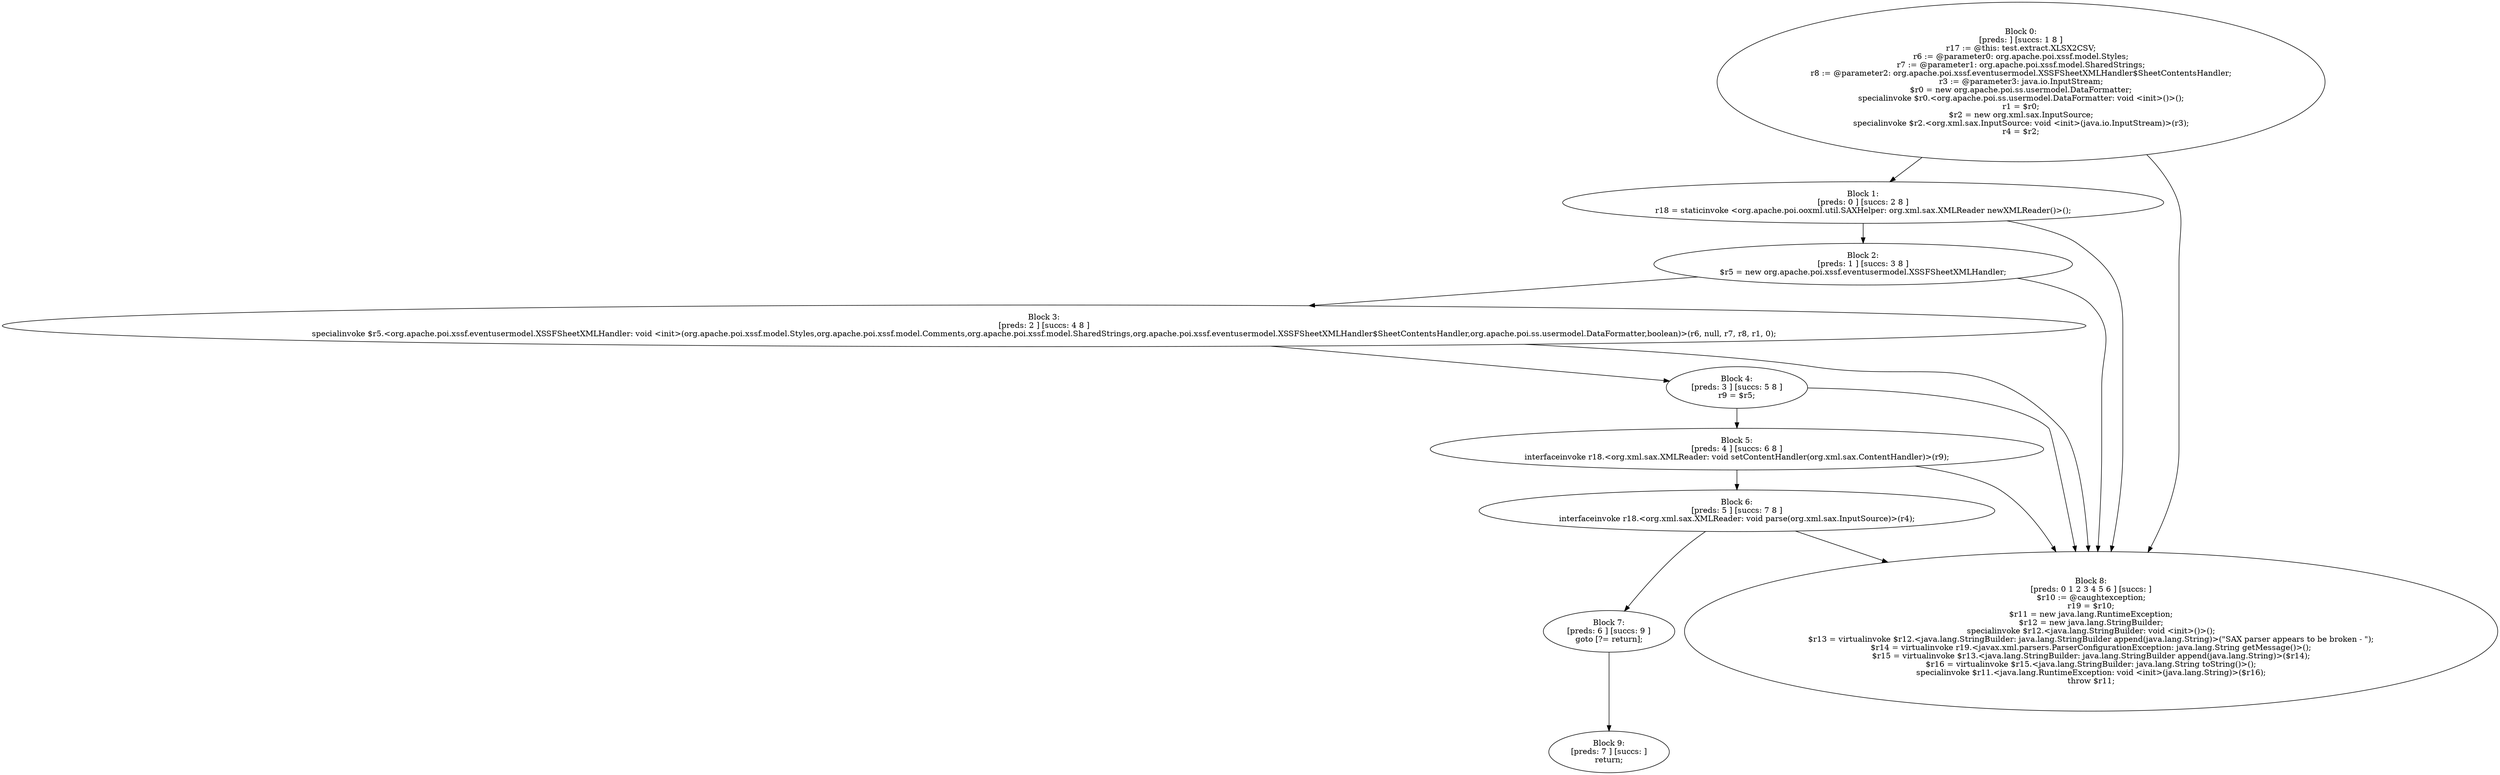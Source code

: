digraph "unitGraph" {
    "Block 0:
[preds: ] [succs: 1 8 ]
r17 := @this: test.extract.XLSX2CSV;
r6 := @parameter0: org.apache.poi.xssf.model.Styles;
r7 := @parameter1: org.apache.poi.xssf.model.SharedStrings;
r8 := @parameter2: org.apache.poi.xssf.eventusermodel.XSSFSheetXMLHandler$SheetContentsHandler;
r3 := @parameter3: java.io.InputStream;
$r0 = new org.apache.poi.ss.usermodel.DataFormatter;
specialinvoke $r0.<org.apache.poi.ss.usermodel.DataFormatter: void <init>()>();
r1 = $r0;
$r2 = new org.xml.sax.InputSource;
specialinvoke $r2.<org.xml.sax.InputSource: void <init>(java.io.InputStream)>(r3);
r4 = $r2;
"
    "Block 1:
[preds: 0 ] [succs: 2 8 ]
r18 = staticinvoke <org.apache.poi.ooxml.util.SAXHelper: org.xml.sax.XMLReader newXMLReader()>();
"
    "Block 2:
[preds: 1 ] [succs: 3 8 ]
$r5 = new org.apache.poi.xssf.eventusermodel.XSSFSheetXMLHandler;
"
    "Block 3:
[preds: 2 ] [succs: 4 8 ]
specialinvoke $r5.<org.apache.poi.xssf.eventusermodel.XSSFSheetXMLHandler: void <init>(org.apache.poi.xssf.model.Styles,org.apache.poi.xssf.model.Comments,org.apache.poi.xssf.model.SharedStrings,org.apache.poi.xssf.eventusermodel.XSSFSheetXMLHandler$SheetContentsHandler,org.apache.poi.ss.usermodel.DataFormatter,boolean)>(r6, null, r7, r8, r1, 0);
"
    "Block 4:
[preds: 3 ] [succs: 5 8 ]
r9 = $r5;
"
    "Block 5:
[preds: 4 ] [succs: 6 8 ]
interfaceinvoke r18.<org.xml.sax.XMLReader: void setContentHandler(org.xml.sax.ContentHandler)>(r9);
"
    "Block 6:
[preds: 5 ] [succs: 7 8 ]
interfaceinvoke r18.<org.xml.sax.XMLReader: void parse(org.xml.sax.InputSource)>(r4);
"
    "Block 7:
[preds: 6 ] [succs: 9 ]
goto [?= return];
"
    "Block 8:
[preds: 0 1 2 3 4 5 6 ] [succs: ]
$r10 := @caughtexception;
r19 = $r10;
$r11 = new java.lang.RuntimeException;
$r12 = new java.lang.StringBuilder;
specialinvoke $r12.<java.lang.StringBuilder: void <init>()>();
$r13 = virtualinvoke $r12.<java.lang.StringBuilder: java.lang.StringBuilder append(java.lang.String)>(\"SAX parser appears to be broken - \");
$r14 = virtualinvoke r19.<javax.xml.parsers.ParserConfigurationException: java.lang.String getMessage()>();
$r15 = virtualinvoke $r13.<java.lang.StringBuilder: java.lang.StringBuilder append(java.lang.String)>($r14);
$r16 = virtualinvoke $r15.<java.lang.StringBuilder: java.lang.String toString()>();
specialinvoke $r11.<java.lang.RuntimeException: void <init>(java.lang.String)>($r16);
throw $r11;
"
    "Block 9:
[preds: 7 ] [succs: ]
return;
"
    "Block 0:
[preds: ] [succs: 1 8 ]
r17 := @this: test.extract.XLSX2CSV;
r6 := @parameter0: org.apache.poi.xssf.model.Styles;
r7 := @parameter1: org.apache.poi.xssf.model.SharedStrings;
r8 := @parameter2: org.apache.poi.xssf.eventusermodel.XSSFSheetXMLHandler$SheetContentsHandler;
r3 := @parameter3: java.io.InputStream;
$r0 = new org.apache.poi.ss.usermodel.DataFormatter;
specialinvoke $r0.<org.apache.poi.ss.usermodel.DataFormatter: void <init>()>();
r1 = $r0;
$r2 = new org.xml.sax.InputSource;
specialinvoke $r2.<org.xml.sax.InputSource: void <init>(java.io.InputStream)>(r3);
r4 = $r2;
"->"Block 1:
[preds: 0 ] [succs: 2 8 ]
r18 = staticinvoke <org.apache.poi.ooxml.util.SAXHelper: org.xml.sax.XMLReader newXMLReader()>();
";
    "Block 0:
[preds: ] [succs: 1 8 ]
r17 := @this: test.extract.XLSX2CSV;
r6 := @parameter0: org.apache.poi.xssf.model.Styles;
r7 := @parameter1: org.apache.poi.xssf.model.SharedStrings;
r8 := @parameter2: org.apache.poi.xssf.eventusermodel.XSSFSheetXMLHandler$SheetContentsHandler;
r3 := @parameter3: java.io.InputStream;
$r0 = new org.apache.poi.ss.usermodel.DataFormatter;
specialinvoke $r0.<org.apache.poi.ss.usermodel.DataFormatter: void <init>()>();
r1 = $r0;
$r2 = new org.xml.sax.InputSource;
specialinvoke $r2.<org.xml.sax.InputSource: void <init>(java.io.InputStream)>(r3);
r4 = $r2;
"->"Block 8:
[preds: 0 1 2 3 4 5 6 ] [succs: ]
$r10 := @caughtexception;
r19 = $r10;
$r11 = new java.lang.RuntimeException;
$r12 = new java.lang.StringBuilder;
specialinvoke $r12.<java.lang.StringBuilder: void <init>()>();
$r13 = virtualinvoke $r12.<java.lang.StringBuilder: java.lang.StringBuilder append(java.lang.String)>(\"SAX parser appears to be broken - \");
$r14 = virtualinvoke r19.<javax.xml.parsers.ParserConfigurationException: java.lang.String getMessage()>();
$r15 = virtualinvoke $r13.<java.lang.StringBuilder: java.lang.StringBuilder append(java.lang.String)>($r14);
$r16 = virtualinvoke $r15.<java.lang.StringBuilder: java.lang.String toString()>();
specialinvoke $r11.<java.lang.RuntimeException: void <init>(java.lang.String)>($r16);
throw $r11;
";
    "Block 1:
[preds: 0 ] [succs: 2 8 ]
r18 = staticinvoke <org.apache.poi.ooxml.util.SAXHelper: org.xml.sax.XMLReader newXMLReader()>();
"->"Block 2:
[preds: 1 ] [succs: 3 8 ]
$r5 = new org.apache.poi.xssf.eventusermodel.XSSFSheetXMLHandler;
";
    "Block 1:
[preds: 0 ] [succs: 2 8 ]
r18 = staticinvoke <org.apache.poi.ooxml.util.SAXHelper: org.xml.sax.XMLReader newXMLReader()>();
"->"Block 8:
[preds: 0 1 2 3 4 5 6 ] [succs: ]
$r10 := @caughtexception;
r19 = $r10;
$r11 = new java.lang.RuntimeException;
$r12 = new java.lang.StringBuilder;
specialinvoke $r12.<java.lang.StringBuilder: void <init>()>();
$r13 = virtualinvoke $r12.<java.lang.StringBuilder: java.lang.StringBuilder append(java.lang.String)>(\"SAX parser appears to be broken - \");
$r14 = virtualinvoke r19.<javax.xml.parsers.ParserConfigurationException: java.lang.String getMessage()>();
$r15 = virtualinvoke $r13.<java.lang.StringBuilder: java.lang.StringBuilder append(java.lang.String)>($r14);
$r16 = virtualinvoke $r15.<java.lang.StringBuilder: java.lang.String toString()>();
specialinvoke $r11.<java.lang.RuntimeException: void <init>(java.lang.String)>($r16);
throw $r11;
";
    "Block 2:
[preds: 1 ] [succs: 3 8 ]
$r5 = new org.apache.poi.xssf.eventusermodel.XSSFSheetXMLHandler;
"->"Block 3:
[preds: 2 ] [succs: 4 8 ]
specialinvoke $r5.<org.apache.poi.xssf.eventusermodel.XSSFSheetXMLHandler: void <init>(org.apache.poi.xssf.model.Styles,org.apache.poi.xssf.model.Comments,org.apache.poi.xssf.model.SharedStrings,org.apache.poi.xssf.eventusermodel.XSSFSheetXMLHandler$SheetContentsHandler,org.apache.poi.ss.usermodel.DataFormatter,boolean)>(r6, null, r7, r8, r1, 0);
";
    "Block 2:
[preds: 1 ] [succs: 3 8 ]
$r5 = new org.apache.poi.xssf.eventusermodel.XSSFSheetXMLHandler;
"->"Block 8:
[preds: 0 1 2 3 4 5 6 ] [succs: ]
$r10 := @caughtexception;
r19 = $r10;
$r11 = new java.lang.RuntimeException;
$r12 = new java.lang.StringBuilder;
specialinvoke $r12.<java.lang.StringBuilder: void <init>()>();
$r13 = virtualinvoke $r12.<java.lang.StringBuilder: java.lang.StringBuilder append(java.lang.String)>(\"SAX parser appears to be broken - \");
$r14 = virtualinvoke r19.<javax.xml.parsers.ParserConfigurationException: java.lang.String getMessage()>();
$r15 = virtualinvoke $r13.<java.lang.StringBuilder: java.lang.StringBuilder append(java.lang.String)>($r14);
$r16 = virtualinvoke $r15.<java.lang.StringBuilder: java.lang.String toString()>();
specialinvoke $r11.<java.lang.RuntimeException: void <init>(java.lang.String)>($r16);
throw $r11;
";
    "Block 3:
[preds: 2 ] [succs: 4 8 ]
specialinvoke $r5.<org.apache.poi.xssf.eventusermodel.XSSFSheetXMLHandler: void <init>(org.apache.poi.xssf.model.Styles,org.apache.poi.xssf.model.Comments,org.apache.poi.xssf.model.SharedStrings,org.apache.poi.xssf.eventusermodel.XSSFSheetXMLHandler$SheetContentsHandler,org.apache.poi.ss.usermodel.DataFormatter,boolean)>(r6, null, r7, r8, r1, 0);
"->"Block 4:
[preds: 3 ] [succs: 5 8 ]
r9 = $r5;
";
    "Block 3:
[preds: 2 ] [succs: 4 8 ]
specialinvoke $r5.<org.apache.poi.xssf.eventusermodel.XSSFSheetXMLHandler: void <init>(org.apache.poi.xssf.model.Styles,org.apache.poi.xssf.model.Comments,org.apache.poi.xssf.model.SharedStrings,org.apache.poi.xssf.eventusermodel.XSSFSheetXMLHandler$SheetContentsHandler,org.apache.poi.ss.usermodel.DataFormatter,boolean)>(r6, null, r7, r8, r1, 0);
"->"Block 8:
[preds: 0 1 2 3 4 5 6 ] [succs: ]
$r10 := @caughtexception;
r19 = $r10;
$r11 = new java.lang.RuntimeException;
$r12 = new java.lang.StringBuilder;
specialinvoke $r12.<java.lang.StringBuilder: void <init>()>();
$r13 = virtualinvoke $r12.<java.lang.StringBuilder: java.lang.StringBuilder append(java.lang.String)>(\"SAX parser appears to be broken - \");
$r14 = virtualinvoke r19.<javax.xml.parsers.ParserConfigurationException: java.lang.String getMessage()>();
$r15 = virtualinvoke $r13.<java.lang.StringBuilder: java.lang.StringBuilder append(java.lang.String)>($r14);
$r16 = virtualinvoke $r15.<java.lang.StringBuilder: java.lang.String toString()>();
specialinvoke $r11.<java.lang.RuntimeException: void <init>(java.lang.String)>($r16);
throw $r11;
";
    "Block 4:
[preds: 3 ] [succs: 5 8 ]
r9 = $r5;
"->"Block 5:
[preds: 4 ] [succs: 6 8 ]
interfaceinvoke r18.<org.xml.sax.XMLReader: void setContentHandler(org.xml.sax.ContentHandler)>(r9);
";
    "Block 4:
[preds: 3 ] [succs: 5 8 ]
r9 = $r5;
"->"Block 8:
[preds: 0 1 2 3 4 5 6 ] [succs: ]
$r10 := @caughtexception;
r19 = $r10;
$r11 = new java.lang.RuntimeException;
$r12 = new java.lang.StringBuilder;
specialinvoke $r12.<java.lang.StringBuilder: void <init>()>();
$r13 = virtualinvoke $r12.<java.lang.StringBuilder: java.lang.StringBuilder append(java.lang.String)>(\"SAX parser appears to be broken - \");
$r14 = virtualinvoke r19.<javax.xml.parsers.ParserConfigurationException: java.lang.String getMessage()>();
$r15 = virtualinvoke $r13.<java.lang.StringBuilder: java.lang.StringBuilder append(java.lang.String)>($r14);
$r16 = virtualinvoke $r15.<java.lang.StringBuilder: java.lang.String toString()>();
specialinvoke $r11.<java.lang.RuntimeException: void <init>(java.lang.String)>($r16);
throw $r11;
";
    "Block 5:
[preds: 4 ] [succs: 6 8 ]
interfaceinvoke r18.<org.xml.sax.XMLReader: void setContentHandler(org.xml.sax.ContentHandler)>(r9);
"->"Block 6:
[preds: 5 ] [succs: 7 8 ]
interfaceinvoke r18.<org.xml.sax.XMLReader: void parse(org.xml.sax.InputSource)>(r4);
";
    "Block 5:
[preds: 4 ] [succs: 6 8 ]
interfaceinvoke r18.<org.xml.sax.XMLReader: void setContentHandler(org.xml.sax.ContentHandler)>(r9);
"->"Block 8:
[preds: 0 1 2 3 4 5 6 ] [succs: ]
$r10 := @caughtexception;
r19 = $r10;
$r11 = new java.lang.RuntimeException;
$r12 = new java.lang.StringBuilder;
specialinvoke $r12.<java.lang.StringBuilder: void <init>()>();
$r13 = virtualinvoke $r12.<java.lang.StringBuilder: java.lang.StringBuilder append(java.lang.String)>(\"SAX parser appears to be broken - \");
$r14 = virtualinvoke r19.<javax.xml.parsers.ParserConfigurationException: java.lang.String getMessage()>();
$r15 = virtualinvoke $r13.<java.lang.StringBuilder: java.lang.StringBuilder append(java.lang.String)>($r14);
$r16 = virtualinvoke $r15.<java.lang.StringBuilder: java.lang.String toString()>();
specialinvoke $r11.<java.lang.RuntimeException: void <init>(java.lang.String)>($r16);
throw $r11;
";
    "Block 6:
[preds: 5 ] [succs: 7 8 ]
interfaceinvoke r18.<org.xml.sax.XMLReader: void parse(org.xml.sax.InputSource)>(r4);
"->"Block 7:
[preds: 6 ] [succs: 9 ]
goto [?= return];
";
    "Block 6:
[preds: 5 ] [succs: 7 8 ]
interfaceinvoke r18.<org.xml.sax.XMLReader: void parse(org.xml.sax.InputSource)>(r4);
"->"Block 8:
[preds: 0 1 2 3 4 5 6 ] [succs: ]
$r10 := @caughtexception;
r19 = $r10;
$r11 = new java.lang.RuntimeException;
$r12 = new java.lang.StringBuilder;
specialinvoke $r12.<java.lang.StringBuilder: void <init>()>();
$r13 = virtualinvoke $r12.<java.lang.StringBuilder: java.lang.StringBuilder append(java.lang.String)>(\"SAX parser appears to be broken - \");
$r14 = virtualinvoke r19.<javax.xml.parsers.ParserConfigurationException: java.lang.String getMessage()>();
$r15 = virtualinvoke $r13.<java.lang.StringBuilder: java.lang.StringBuilder append(java.lang.String)>($r14);
$r16 = virtualinvoke $r15.<java.lang.StringBuilder: java.lang.String toString()>();
specialinvoke $r11.<java.lang.RuntimeException: void <init>(java.lang.String)>($r16);
throw $r11;
";
    "Block 7:
[preds: 6 ] [succs: 9 ]
goto [?= return];
"->"Block 9:
[preds: 7 ] [succs: ]
return;
";
}
